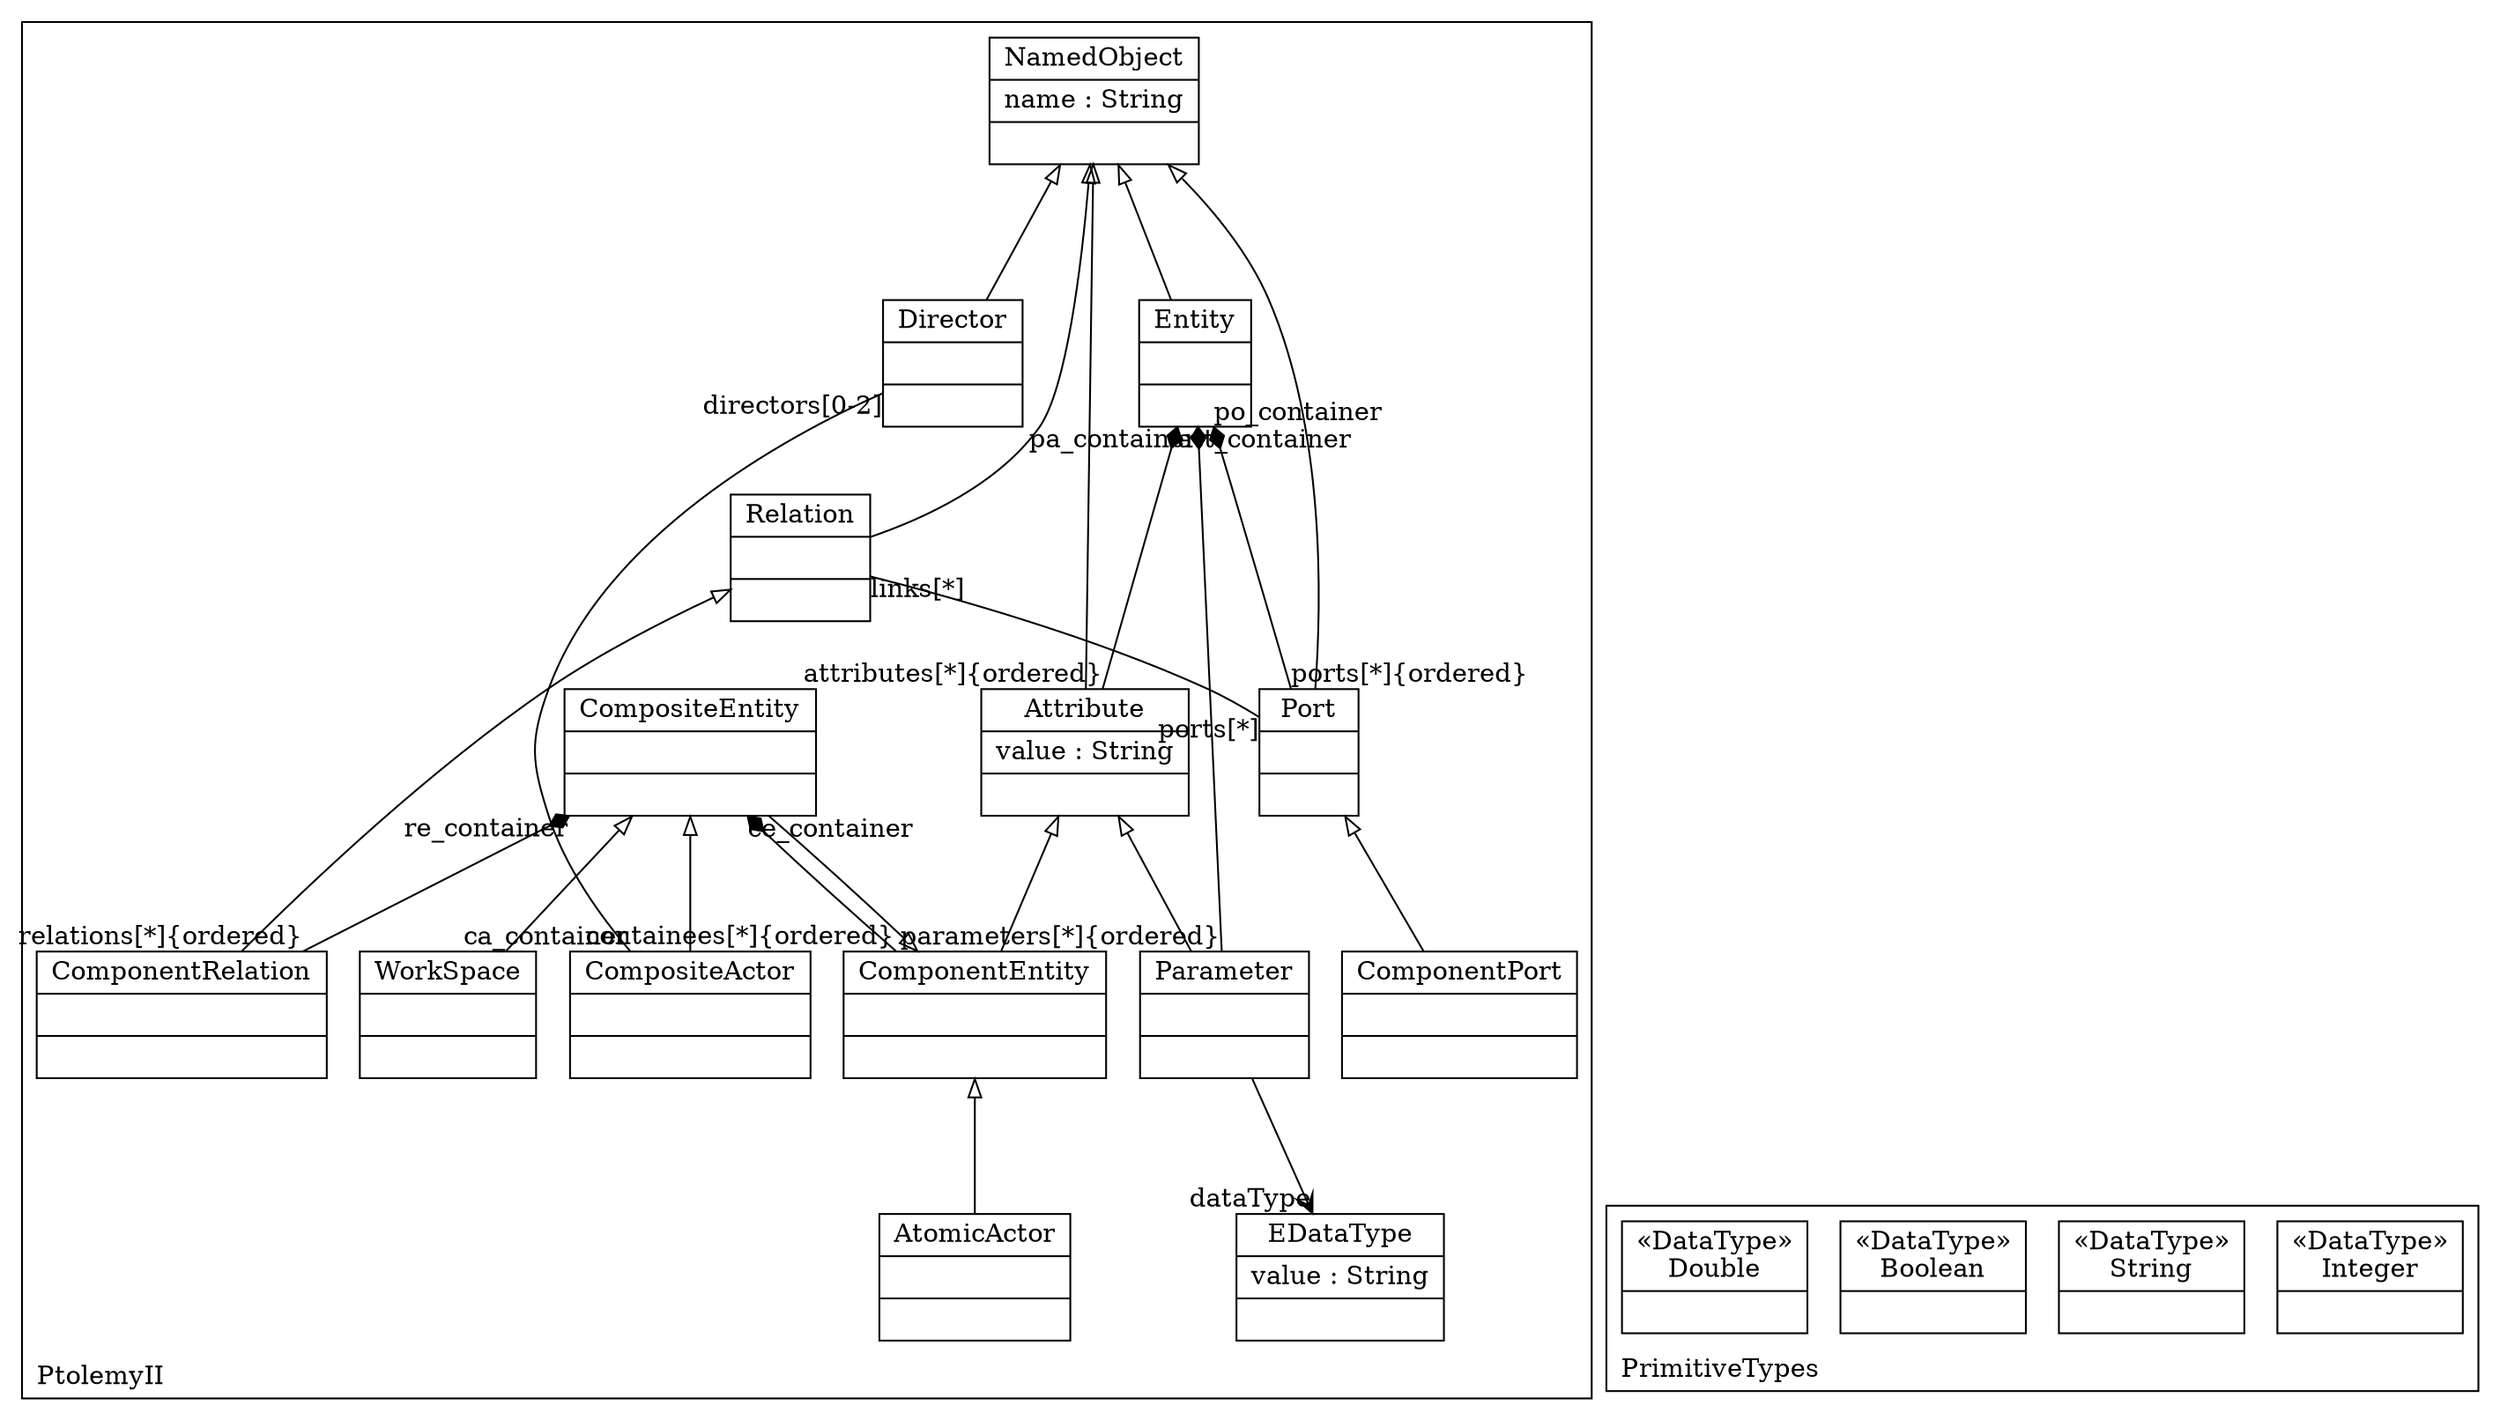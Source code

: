 digraph "KM3 Model in DOT" {
graph[rankdir=BT,labeljust=l,labelloc=t,nodeSep=0.75,compound=true];
 subgraph "cluster_PtolemyII"{
labelloc=t
color=black
label=PtolemyII
 node[shape=record];
EDataType[label="{EDataType|value : String| }"]
;
 node[shape=record];
NamedObject[label="{NamedObject|name : String| }"]
;
 node[shape=record];
Attribute[label="{Attribute|value : String| }"]
 Attribute->Entity[arrowhead=diamond,arrowtail=none,headlabel="att_container",taillabel="attributes[*]{ordered}",group=Entity,minlen=2,constraint=true,]
 Attribute->NamedObject[arrowhead=onormal,group=NamedObject,minlen=2,constraint=true,]
;
 node[shape=record];
Entity[label="{Entity| | }"]
 Entity->NamedObject[arrowhead=onormal,group=NamedObject,minlen=2,constraint=true,]
;
 node[shape=record];
Port[label="{Port| | }"]
 Port->Entity[arrowhead=diamond,arrowtail=none,headlabel="po_container",taillabel="ports[*]{ordered}",group=Entity,minlen=2,constraint=true,]
 Port->Relation[arrowhead=none,arrowtail=none,headlabel="links[*]",taillabel="ports[*]",group=Relation,minlen=2,constraint=false,]
 Port->NamedObject[arrowhead=onormal,group=NamedObject,minlen=2,constraint=true,]
;
 node[shape=record];
Relation[label="{Relation| | }"]
 Relation->NamedObject[arrowhead=onormal,group=NamedObject,minlen=2,constraint=true,]
;
 node[shape=record];
Director[label="{Director| | }"]
 Director->NamedObject[arrowhead=onormal,group=NamedObject,minlen=2,constraint=true,]
;
 node[shape=record];
Parameter[label="{Parameter| | }"]
 Parameter->Entity[arrowhead=diamond,arrowtail=none,headlabel="pa_container",taillabel="parameters[*]{ordered}",group=Entity,minlen=2,constraint=true,]
 Parameter->EDataType[arrowhead=vee,arrowtail=none,headlabel="dataType",group=EDataType,minlen=2,constraint=false,]
 Parameter->Attribute[arrowhead=onormal,group=Attribute,minlen=2,constraint=true,]
;
 node[shape=record];
ComponentPort[label="{ComponentPort| | }"]
 ComponentPort->Port[arrowhead=onormal,group=Port,minlen=2,constraint=true,]
;
 node[shape=record];
ComponentRelation[label="{ComponentRelation| | }"]
 ComponentRelation->CompositeEntity[arrowhead=diamond,arrowtail=none,headlabel="re_container",taillabel="relations[*]{ordered}",group=CompositeEntity,minlen=2,constraint=true,]
 ComponentRelation->Relation[arrowhead=onormal,group=Relation,minlen=2,constraint=true,]
;
 node[shape=record];
ComponentEntity[label="{ComponentEntity| | }"]
 ComponentEntity->CompositeEntity[arrowhead=diamond,arrowtail=none,headlabel="ce_container",taillabel="containees[*]{ordered}",group=CompositeEntity,minlen=2,constraint=true,]
 ComponentEntity->Attribute[arrowhead=onormal,group=Attribute,minlen=2,constraint=true,]
;
 node[shape=record];
AtomicActor[label="{AtomicActor| | }"]
 AtomicActor->ComponentEntity[arrowhead=onormal,group=ComponentEntity,minlen=2,constraint=true,]
;
 node[shape=record];
CompositeEntity[label="{CompositeEntity| | }"]
 CompositeEntity->ComponentEntity[arrowhead=onormal,group=ComponentEntity,minlen=2,constraint=true,]
;
 node[shape=record];
WorkSpace[label="{WorkSpace| | }"]
 WorkSpace->CompositeEntity[arrowhead=onormal,group=CompositeEntity,minlen=2,constraint=true,]
;
 node[shape=record];
CompositeActor[label="{CompositeActor| | }"]
 CompositeActor->Director[arrowhead=none,arrowtail=none,headlabel="directors[0-2]",taillabel="ca_container",group=Director,minlen=2,constraint=false,]
 CompositeActor->CompositeEntity[arrowhead=onormal,group=CompositeEntity,minlen=2,constraint=true,]
;

} subgraph "cluster_PrimitiveTypes"{
labelloc=t
color=black
label=PrimitiveTypes
 node[shape=record];
Integer[label="{&#171;DataType&#187;\nInteger|}"]
;
 node[shape=record];
String[label="{&#171;DataType&#187;\nString|}"]
;
 node[shape=record];
Boolean[label="{&#171;DataType&#187;\nBoolean|}"]
;
 node[shape=record];
Double[label="{&#171;DataType&#187;\nDouble|}"]
;

}
}